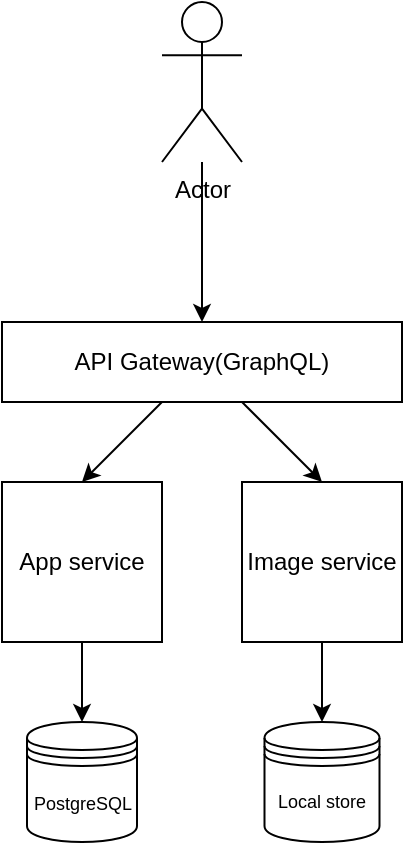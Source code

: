 <mxfile>
    <diagram id="rcl8JZ3Q93BSqD8HoAVp" name="Page-1">
        <mxGraphModel dx="1462" dy="55" grid="1" gridSize="10" guides="1" tooltips="1" connect="1" arrows="1" fold="1" page="0" pageScale="1" pageWidth="827" pageHeight="1169" math="0" shadow="0">
            <root>
                <mxCell id="0"/>
                <mxCell id="1" parent="0"/>
                <mxCell id="7" style="edgeStyle=none;html=1;entryX=0.5;entryY=0;entryDx=0;entryDy=0;" parent="1" source="2" target="4" edge="1">
                    <mxGeometry relative="1" as="geometry"/>
                </mxCell>
                <mxCell id="2" value="Actor" style="shape=umlActor;verticalLabelPosition=bottom;verticalAlign=top;html=1;outlineConnect=0;" parent="1" vertex="1">
                    <mxGeometry x="-600" y="520" width="40" height="80" as="geometry"/>
                </mxCell>
                <mxCell id="10" style="edgeStyle=none;html=1;entryX=0.5;entryY=0;entryDx=0;entryDy=0;" parent="1" source="4" target="5" edge="1">
                    <mxGeometry relative="1" as="geometry">
                        <Array as="points"/>
                    </mxGeometry>
                </mxCell>
                <mxCell id="11" style="edgeStyle=none;html=1;entryX=0.5;entryY=0;entryDx=0;entryDy=0;" parent="1" source="4" target="6" edge="1">
                    <mxGeometry relative="1" as="geometry"/>
                </mxCell>
                <mxCell id="4" value="API Gateway(GraphQL)" style="rounded=0;whiteSpace=wrap;html=1;" parent="1" vertex="1">
                    <mxGeometry x="-680" y="680" width="200" height="40" as="geometry"/>
                </mxCell>
                <mxCell id="19" value="" style="edgeStyle=none;html=1;fontSize=9;" parent="1" source="5" target="18" edge="1">
                    <mxGeometry relative="1" as="geometry"/>
                </mxCell>
                <mxCell id="5" value="App service" style="whiteSpace=wrap;html=1;aspect=fixed;" parent="1" vertex="1">
                    <mxGeometry x="-680" y="760" width="80" height="80" as="geometry"/>
                </mxCell>
                <mxCell id="21" value="" style="edgeStyle=none;html=1;fontSize=9;" parent="1" source="6" target="20" edge="1">
                    <mxGeometry relative="1" as="geometry"/>
                </mxCell>
                <mxCell id="6" value="Image service" style="whiteSpace=wrap;html=1;aspect=fixed;" parent="1" vertex="1">
                    <mxGeometry x="-560" y="760" width="80" height="80" as="geometry"/>
                </mxCell>
                <mxCell id="18" value="&lt;font style=&quot;font-size: 9px;&quot;&gt;PostgreSQL&lt;/font&gt;" style="shape=datastore;whiteSpace=wrap;html=1;" parent="1" vertex="1">
                    <mxGeometry x="-667.5" y="880" width="55" height="60" as="geometry"/>
                </mxCell>
                <mxCell id="20" value="Local store" style="shape=datastore;whiteSpace=wrap;html=1;fontSize=9;" parent="1" vertex="1">
                    <mxGeometry x="-548.75" y="880" width="57.5" height="60" as="geometry"/>
                </mxCell>
            </root>
        </mxGraphModel>
    </diagram>
</mxfile>
